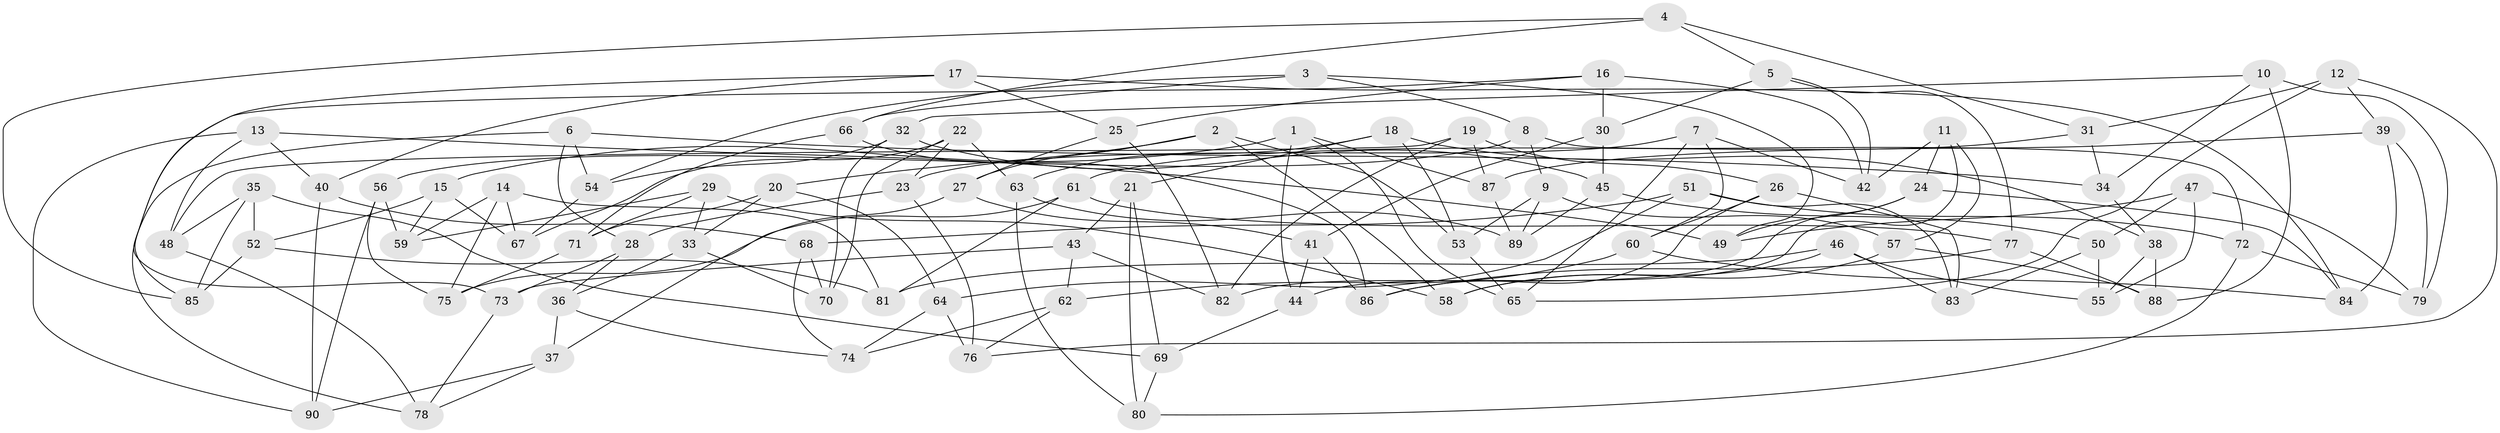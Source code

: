 // coarse degree distribution, {6: 0.2857142857142857, 8: 0.25, 9: 0.10714285714285714, 7: 0.10714285714285714, 3: 0.07142857142857142, 4: 0.10714285714285714, 5: 0.07142857142857142}
// Generated by graph-tools (version 1.1) at 2025/54/03/04/25 22:54:01]
// undirected, 90 vertices, 180 edges
graph export_dot {
  node [color=gray90,style=filled];
  1;
  2;
  3;
  4;
  5;
  6;
  7;
  8;
  9;
  10;
  11;
  12;
  13;
  14;
  15;
  16;
  17;
  18;
  19;
  20;
  21;
  22;
  23;
  24;
  25;
  26;
  27;
  28;
  29;
  30;
  31;
  32;
  33;
  34;
  35;
  36;
  37;
  38;
  39;
  40;
  41;
  42;
  43;
  44;
  45;
  46;
  47;
  48;
  49;
  50;
  51;
  52;
  53;
  54;
  55;
  56;
  57;
  58;
  59;
  60;
  61;
  62;
  63;
  64;
  65;
  66;
  67;
  68;
  69;
  70;
  71;
  72;
  73;
  74;
  75;
  76;
  77;
  78;
  79;
  80;
  81;
  82;
  83;
  84;
  85;
  86;
  87;
  88;
  89;
  90;
  1 -- 87;
  1 -- 15;
  1 -- 65;
  1 -- 44;
  2 -- 58;
  2 -- 27;
  2 -- 53;
  2 -- 20;
  3 -- 8;
  3 -- 54;
  3 -- 66;
  3 -- 49;
  4 -- 5;
  4 -- 85;
  4 -- 31;
  4 -- 66;
  5 -- 30;
  5 -- 77;
  5 -- 42;
  6 -- 34;
  6 -- 28;
  6 -- 78;
  6 -- 54;
  7 -- 42;
  7 -- 65;
  7 -- 23;
  7 -- 60;
  8 -- 56;
  8 -- 72;
  8 -- 9;
  9 -- 53;
  9 -- 89;
  9 -- 57;
  10 -- 79;
  10 -- 32;
  10 -- 34;
  10 -- 88;
  11 -- 57;
  11 -- 44;
  11 -- 42;
  11 -- 24;
  12 -- 65;
  12 -- 31;
  12 -- 39;
  12 -- 76;
  13 -- 90;
  13 -- 49;
  13 -- 40;
  13 -- 48;
  14 -- 59;
  14 -- 67;
  14 -- 75;
  14 -- 81;
  15 -- 59;
  15 -- 67;
  15 -- 52;
  16 -- 42;
  16 -- 25;
  16 -- 30;
  16 -- 85;
  17 -- 40;
  17 -- 25;
  17 -- 73;
  17 -- 84;
  18 -- 21;
  18 -- 38;
  18 -- 53;
  18 -- 63;
  19 -- 26;
  19 -- 82;
  19 -- 48;
  19 -- 87;
  20 -- 33;
  20 -- 71;
  20 -- 64;
  21 -- 69;
  21 -- 80;
  21 -- 43;
  22 -- 70;
  22 -- 23;
  22 -- 67;
  22 -- 63;
  23 -- 76;
  23 -- 28;
  24 -- 82;
  24 -- 49;
  24 -- 84;
  25 -- 27;
  25 -- 82;
  26 -- 86;
  26 -- 83;
  26 -- 60;
  27 -- 41;
  27 -- 37;
  28 -- 73;
  28 -- 36;
  29 -- 33;
  29 -- 71;
  29 -- 59;
  29 -- 58;
  30 -- 45;
  30 -- 41;
  31 -- 34;
  31 -- 61;
  32 -- 70;
  32 -- 45;
  32 -- 54;
  33 -- 70;
  33 -- 36;
  34 -- 38;
  35 -- 85;
  35 -- 69;
  35 -- 48;
  35 -- 52;
  36 -- 37;
  36 -- 74;
  37 -- 78;
  37 -- 90;
  38 -- 55;
  38 -- 88;
  39 -- 87;
  39 -- 84;
  39 -- 79;
  40 -- 68;
  40 -- 90;
  41 -- 86;
  41 -- 44;
  43 -- 82;
  43 -- 62;
  43 -- 73;
  44 -- 69;
  45 -- 50;
  45 -- 89;
  46 -- 81;
  46 -- 55;
  46 -- 58;
  46 -- 83;
  47 -- 50;
  47 -- 49;
  47 -- 55;
  47 -- 79;
  48 -- 78;
  50 -- 83;
  50 -- 55;
  51 -- 72;
  51 -- 83;
  51 -- 64;
  51 -- 68;
  52 -- 81;
  52 -- 85;
  53 -- 65;
  54 -- 67;
  56 -- 90;
  56 -- 75;
  56 -- 59;
  57 -- 58;
  57 -- 88;
  60 -- 62;
  60 -- 84;
  61 -- 75;
  61 -- 81;
  61 -- 77;
  62 -- 74;
  62 -- 76;
  63 -- 89;
  63 -- 80;
  64 -- 76;
  64 -- 74;
  66 -- 71;
  66 -- 86;
  68 -- 74;
  68 -- 70;
  69 -- 80;
  71 -- 75;
  72 -- 79;
  72 -- 80;
  73 -- 78;
  77 -- 88;
  77 -- 86;
  87 -- 89;
}
